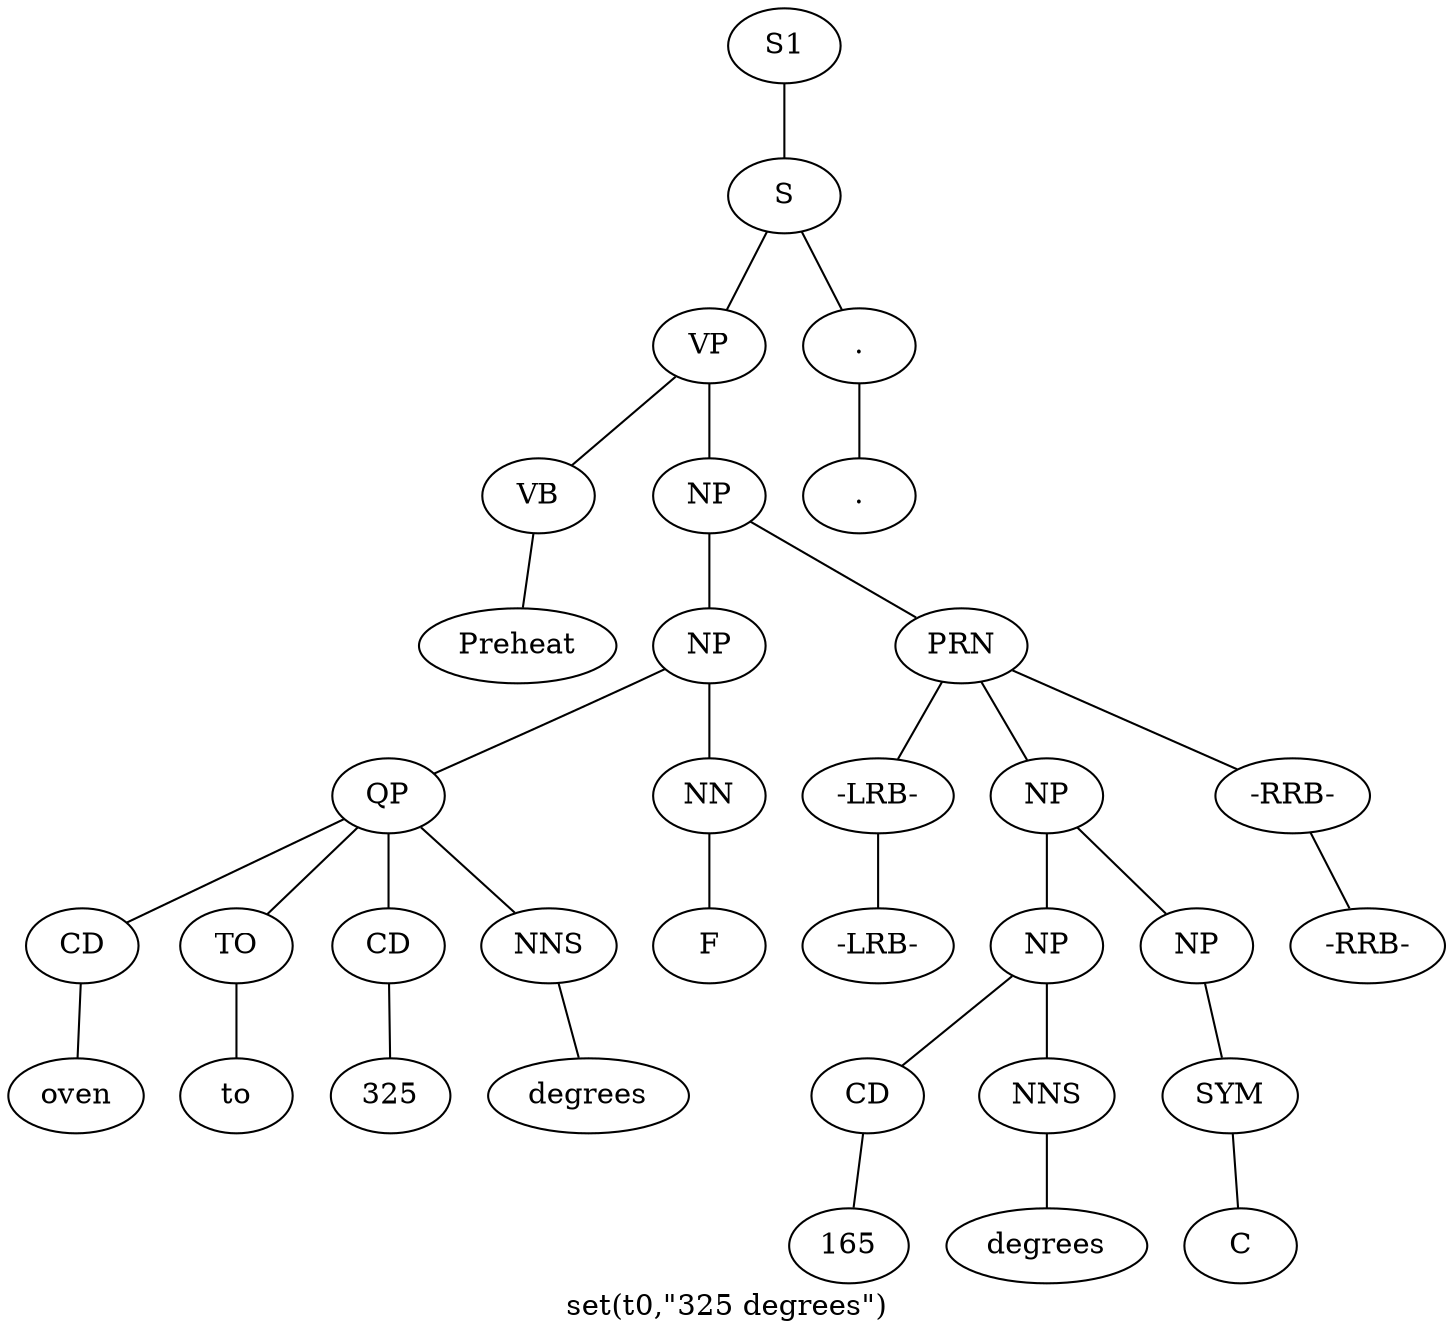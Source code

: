 graph SyntaxGraph {
	label = "set(t0,\"325 degrees\")";
	Node0 [label="S1"];
	Node1 [label="S"];
	Node2 [label="VP"];
	Node3 [label="VB"];
	Node4 [label="Preheat"];
	Node5 [label="NP"];
	Node6 [label="NP"];
	Node7 [label="QP"];
	Node8 [label="CD"];
	Node9 [label="oven"];
	Node10 [label="TO"];
	Node11 [label="to"];
	Node12 [label="CD"];
	Node13 [label="325"];
	Node14 [label="NNS"];
	Node15 [label="degrees"];
	Node16 [label="NN"];
	Node17 [label="F"];
	Node18 [label="PRN"];
	Node19 [label="-LRB-"];
	Node20 [label="-LRB-"];
	Node21 [label="NP"];
	Node22 [label="NP"];
	Node23 [label="CD"];
	Node24 [label="165"];
	Node25 [label="NNS"];
	Node26 [label="degrees"];
	Node27 [label="NP"];
	Node28 [label="SYM"];
	Node29 [label="C"];
	Node30 [label="-RRB-"];
	Node31 [label="-RRB-"];
	Node32 [label="."];
	Node33 [label="."];

	Node0 -- Node1;
	Node1 -- Node2;
	Node1 -- Node32;
	Node2 -- Node3;
	Node2 -- Node5;
	Node3 -- Node4;
	Node5 -- Node6;
	Node5 -- Node18;
	Node6 -- Node7;
	Node6 -- Node16;
	Node7 -- Node8;
	Node7 -- Node10;
	Node7 -- Node12;
	Node7 -- Node14;
	Node8 -- Node9;
	Node10 -- Node11;
	Node12 -- Node13;
	Node14 -- Node15;
	Node16 -- Node17;
	Node18 -- Node19;
	Node18 -- Node21;
	Node18 -- Node30;
	Node19 -- Node20;
	Node21 -- Node22;
	Node21 -- Node27;
	Node22 -- Node23;
	Node22 -- Node25;
	Node23 -- Node24;
	Node25 -- Node26;
	Node27 -- Node28;
	Node28 -- Node29;
	Node30 -- Node31;
	Node32 -- Node33;
}